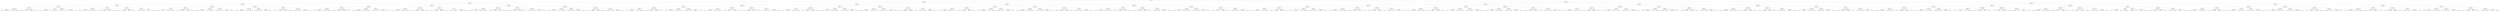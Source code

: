 digraph G{
1618999132 [label="Node{data=[5013, 5013]}"]
1618999132 -> 316884730
316884730 [label="Node{data=[1533, 1533]}"]
316884730 -> 31674944
31674944 [label="Node{data=[1346, 1346]}"]
31674944 -> 1367604257
1367604257 [label="Node{data=[1220, 1220]}"]
1367604257 -> 1322853466
1322853466 [label="Node{data=[1188, 1188]}"]
1322853466 -> 1174765549
1174765549 [label="Node{data=[1114, 1114]}"]
1174765549 -> 1575961663
1575961663 [label="Node{data=[1106, 1106]}"]
1575961663 -> 331602263
331602263 [label="Node{data=[1102, 1102]}"]
331602263 -> 339727489
339727489 [label="Node{data=[1060, 1060]}"]
339727489 -> 2032679932
2032679932 [label="Node{data=[1038, 1038]}"]
339727489 -> 1589728858
1589728858 [label="Node{data=[1068, 1068]}"]
331602263 -> 1405429172
1405429172 [label="Node{data=[1104, 1104]}"]
1405429172 -> 968128657
968128657 [label="Node{data=[1103, 1103]}"]
1405429172 -> 33248128
33248128 [label="Node{data=[1105, 1105]}"]
1575961663 -> 1432139363
1432139363 [label="Node{data=[1110, 1110]}"]
1432139363 -> 793694713
793694713 [label="Node{data=[1108, 1108]}"]
793694713 -> 899957873
899957873 [label="Node{data=[1107, 1107]}"]
793694713 -> 1855485462
1855485462 [label="Node{data=[1109, 1109]}"]
1432139363 -> 1590114824
1590114824 [label="Node{data=[1112, 1112]}"]
1590114824 -> 132118832
132118832 [label="Node{data=[1111, 1111]}"]
1590114824 -> 273658486
273658486 [label="Node{data=[1113, 1113]}"]
1174765549 -> 1036672687
1036672687 [label="Node{data=[1151, 1151]}"]
1036672687 -> 1513759844
1513759844 [label="Node{data=[1118, 1118]}"]
1513759844 -> 584335466
584335466 [label="Node{data=[1116, 1116]}"]
584335466 -> 1332054596
1332054596 [label="Node{data=[1115, 1115]}"]
584335466 -> 548768289
548768289 [label="Node{data=[1117, 1117]}"]
1513759844 -> 724013911
724013911 [label="Node{data=[1120, 1120]}"]
724013911 -> 737165641
737165641 [label="Node{data=[1119, 1119]}"]
724013911 -> 1210370521
1210370521 [label="Node{data=[1142, 1142]}"]
1036672687 -> 1145874046
1145874046 [label="Node{data=[1184, 1184]}"]
1145874046 -> 1399203979
1399203979 [label="Node{data=[1182, 1182]}"]
1399203979 -> 2058736039
2058736039 [label="Node{data=[1173, 1173]}"]
1399203979 -> 347190569
347190569 [label="Node{data=[1183, 1183]}"]
1145874046 -> 896507543
896507543 [label="Node{data=[1186, 1186]}"]
896507543 -> 1462753985
1462753985 [label="Node{data=[1185, 1185]}"]
896507543 -> 63115626
63115626 [label="Node{data=[1187, 1187]}"]
1322853466 -> 440595654
440595654 [label="Node{data=[1204, 1204]}"]
440595654 -> 1393580607
1393580607 [label="Node{data=[1196, 1196]}"]
1393580607 -> 2051046222
2051046222 [label="Node{data=[1192, 1192]}"]
2051046222 -> 1628663085
1628663085 [label="Node{data=[1190, 1190]}"]
1628663085 -> 1819955469
1819955469 [label="Node{data=[1189, 1189]}"]
1628663085 -> 1030373151
1030373151 [label="Node{data=[1191, 1191]}"]
2051046222 -> 1141488119
1141488119 [label="Node{data=[1194, 1194]}"]
1141488119 -> 1040830046
1040830046 [label="Node{data=[1193, 1193]}"]
1141488119 -> 4522667
4522667 [label="Node{data=[1195, 1195]}"]
1393580607 -> 1815824251
1815824251 [label="Node{data=[1200, 1200]}"]
1815824251 -> 1710525706
1710525706 [label="Node{data=[1198, 1198]}"]
1710525706 -> 369083604
369083604 [label="Node{data=[1197, 1197]}"]
1710525706 -> 1023921306
1023921306 [label="Node{data=[1199, 1199]}"]
1815824251 -> 196166878
196166878 [label="Node{data=[1202, 1202]}"]
196166878 -> 1256981631
1256981631 [label="Node{data=[1201, 1201]}"]
196166878 -> 568238226
568238226 [label="Node{data=[1203, 1203]}"]
440595654 -> 574544687
574544687 [label="Node{data=[1212, 1212]}"]
574544687 -> 589884418
589884418 [label="Node{data=[1208, 1208]}"]
589884418 -> 156097508
156097508 [label="Node{data=[1206, 1206]}"]
156097508 -> 1564680303
1564680303 [label="Node{data=[1205, 1205]}"]
156097508 -> 166752075
166752075 [label="Node{data=[1207, 1207]}"]
589884418 -> 1843190411
1843190411 [label="Node{data=[1210, 1210]}"]
1843190411 -> 178896431
178896431 [label="Node{data=[1209, 1209]}"]
1843190411 -> 1320007501
1320007501 [label="Node{data=[1211, 1211]}"]
574544687 -> 1152193508
1152193508 [label="Node{data=[1216, 1216]}"]
1152193508 -> 1328451960
1328451960 [label="Node{data=[1214, 1214]}"]
1328451960 -> 145823348
145823348 [label="Node{data=[1213, 1213]}"]
1328451960 -> 721805296
721805296 [label="Node{data=[1215, 1215]}"]
1152193508 -> 119262023
119262023 [label="Node{data=[1218, 1218]}"]
119262023 -> 1006972813
1006972813 [label="Node{data=[1217, 1217]}"]
119262023 -> 1015520463
1015520463 [label="Node{data=[1219, 1219]}"]
1367604257 -> 972566256
972566256 [label="Node{data=[1252, 1252]}"]
972566256 -> 1625332603
1625332603 [label="Node{data=[1236, 1236]}"]
1625332603 -> 1972152749
1972152749 [label="Node{data=[1228, 1228]}"]
1972152749 -> 1970086455
1970086455 [label="Node{data=[1224, 1224]}"]
1970086455 -> 219815364
219815364 [label="Node{data=[1222, 1222]}"]
219815364 -> 1766155359
1766155359 [label="Node{data=[1221, 1221]}"]
219815364 -> 2039769371
2039769371 [label="Node{data=[1223, 1223]}"]
1970086455 -> 1702133892
1702133892 [label="Node{data=[1226, 1226]}"]
1702133892 -> 945640915
945640915 [label="Node{data=[1225, 1225]}"]
1702133892 -> 2054727963
2054727963 [label="Node{data=[1227, 1227]}"]
1972152749 -> 545180670
545180670 [label="Node{data=[1232, 1232]}"]
545180670 -> 1632571349
1632571349 [label="Node{data=[1230, 1230]}"]
1632571349 -> 862858722
862858722 [label="Node{data=[1229, 1229]}"]
1632571349 -> 216099557
216099557 [label="Node{data=[1231, 1231]}"]
545180670 -> 1519804860
1519804860 [label="Node{data=[1234, 1234]}"]
1519804860 -> 1128197276
1128197276 [label="Node{data=[1233, 1233]}"]
1519804860 -> 25024548
25024548 [label="Node{data=[1235, 1235]}"]
1625332603 -> 105655468
105655468 [label="Node{data=[1244, 1244]}"]
105655468 -> 1874732632
1874732632 [label="Node{data=[1240, 1240]}"]
1874732632 -> 1531997503
1531997503 [label="Node{data=[1238, 1238]}"]
1531997503 -> 872620681
872620681 [label="Node{data=[1237, 1237]}"]
1531997503 -> 1405964777
1405964777 [label="Node{data=[1239, 1239]}"]
1874732632 -> 1298084142
1298084142 [label="Node{data=[1242, 1242]}"]
1298084142 -> 364811311
364811311 [label="Node{data=[1241, 1241]}"]
1298084142 -> 939850619
939850619 [label="Node{data=[1243, 1243]}"]
105655468 -> 25143179
25143179 [label="Node{data=[1248, 1248]}"]
25143179 -> 891105483
891105483 [label="Node{data=[1246, 1246]}"]
891105483 -> 1415828907
1415828907 [label="Node{data=[1245, 1245]}"]
891105483 -> 1268986751
1268986751 [label="Node{data=[1247, 1247]}"]
25143179 -> 924620415
924620415 [label="Node{data=[1250, 1250]}"]
924620415 -> 1809539903
1809539903 [label="Node{data=[1249, 1249]}"]
924620415 -> 568274274
568274274 [label="Node{data=[1251, 1251]}"]
972566256 -> 1932905197
1932905197 [label="Node{data=[1319, 1319]}"]
1932905197 -> 541656474
541656474 [label="Node{data=[1260, 1260]}"]
541656474 -> 272320567
272320567 [label="Node{data=[1256, 1256]}"]
272320567 -> 1222099823
1222099823 [label="Node{data=[1254, 1254]}"]
1222099823 -> 359139898
359139898 [label="Node{data=[1253, 1253]}"]
1222099823 -> 2112202968
2112202968 [label="Node{data=[1255, 1255]}"]
272320567 -> 928329123
928329123 [label="Node{data=[1258, 1258]}"]
928329123 -> 1097813149
1097813149 [label="Node{data=[1257, 1257]}"]
928329123 -> 344172368
344172368 [label="Node{data=[1259, 1259]}"]
541656474 -> 1148223088
1148223088 [label="Node{data=[1264, 1264]}"]
1148223088 -> 1515613032
1515613032 [label="Node{data=[1262, 1262]}"]
1515613032 -> 1634131739
1634131739 [label="Node{data=[1261, 1261]}"]
1515613032 -> 1750490432
1750490432 [label="Node{data=[1263, 1263]}"]
1148223088 -> 798109124
798109124 [label="Node{data=[1266, 1266]}"]
798109124 -> 1190530677
1190530677 [label="Node{data=[1265, 1265]}"]
798109124 -> 297770935
297770935 [label="Node{data=[1278, 1278]}"]
1932905197 -> 1272540317
1272540317 [label="Node{data=[1338, 1338]}"]
1272540317 -> 1973130287
1973130287 [label="Node{data=[1334, 1334]}"]
1973130287 -> 65579343
65579343 [label="Node{data=[1332, 1332]}"]
65579343 -> 1858587810
1858587810 [label="Node{data=[1331, 1331]}"]
65579343 -> 1861941347
1861941347 [label="Node{data=[1333, 1333]}"]
1973130287 -> 1206465407
1206465407 [label="Node{data=[1336, 1336]}"]
1206465407 -> 17651740
17651740 [label="Node{data=[1335, 1335]}"]
1206465407 -> 1375680067
1375680067 [label="Node{data=[1337, 1337]}"]
1272540317 -> 1761605119
1761605119 [label="Node{data=[1342, 1342]}"]
1761605119 -> 1711493460
1711493460 [label="Node{data=[1340, 1340]}"]
1711493460 -> 220538928
220538928 [label="Node{data=[1339, 1339]}"]
1711493460 -> 624974585
624974585 [label="Node{data=[1341, 1341]}"]
1761605119 -> 839324579
839324579 [label="Node{data=[1344, 1344]}"]
839324579 -> 1324514630
1324514630 [label="Node{data=[1343, 1343]}"]
839324579 -> 1781704704
1781704704 [label="Node{data=[1345, 1345]}"]
31674944 -> 1292017709
1292017709 [label="Node{data=[1438, 1438]}"]
1292017709 -> 1192372261
1192372261 [label="Node{data=[1378, 1378]}"]
1192372261 -> 441939404
441939404 [label="Node{data=[1362, 1362]}"]
441939404 -> 1708829742
1708829742 [label="Node{data=[1354, 1354]}"]
1708829742 -> 1023507312
1023507312 [label="Node{data=[1350, 1350]}"]
1023507312 -> 1803825141
1803825141 [label="Node{data=[1348, 1348]}"]
1803825141 -> 1255988828
1255988828 [label="Node{data=[1347, 1347]}"]
1803825141 -> 2052567285
2052567285 [label="Node{data=[1349, 1349]}"]
1023507312 -> 1287364148
1287364148 [label="Node{data=[1352, 1352]}"]
1287364148 -> 109767633
109767633 [label="Node{data=[1351, 1351]}"]
1287364148 -> 705227618
705227618 [label="Node{data=[1353, 1353]}"]
1708829742 -> 1830758094
1830758094 [label="Node{data=[1358, 1358]}"]
1830758094 -> 2110082919
2110082919 [label="Node{data=[1356, 1356]}"]
2110082919 -> 750843757
750843757 [label="Node{data=[1355, 1355]}"]
2110082919 -> 1107184236
1107184236 [label="Node{data=[1357, 1357]}"]
1830758094 -> 1438854603
1438854603 [label="Node{data=[1360, 1360]}"]
1438854603 -> 36372067
36372067 [label="Node{data=[1359, 1359]}"]
1438854603 -> 704252628
704252628 [label="Node{data=[1361, 1361]}"]
441939404 -> 442796205
442796205 [label="Node{data=[1370, 1370]}"]
442796205 -> 1443189599
1443189599 [label="Node{data=[1366, 1366]}"]
1443189599 -> 50951706
50951706 [label="Node{data=[1364, 1364]}"]
50951706 -> 2052878341
2052878341 [label="Node{data=[1363, 1363]}"]
50951706 -> 1145286147
1145286147 [label="Node{data=[1365, 1365]}"]
1443189599 -> 941654655
941654655 [label="Node{data=[1368, 1368]}"]
941654655 -> 1892784839
1892784839 [label="Node{data=[1367, 1367]}"]
941654655 -> 1762922624
1762922624 [label="Node{data=[1369, 1369]}"]
442796205 -> 821991447
821991447 [label="Node{data=[1374, 1374]}"]
821991447 -> 217171725
217171725 [label="Node{data=[1372, 1372]}"]
217171725 -> 1879733238
1879733238 [label="Node{data=[1371, 1371]}"]
217171725 -> 961805671
961805671 [label="Node{data=[1373, 1373]}"]
821991447 -> 2099901562
2099901562 [label="Node{data=[1376, 1376]}"]
2099901562 -> 2145553789
2145553789 [label="Node{data=[1375, 1375]}"]
2099901562 -> 1549059252
1549059252 [label="Node{data=[1377, 1377]}"]
1192372261 -> 2060100252
2060100252 [label="Node{data=[1422, 1422]}"]
2060100252 -> 1223824283
1223824283 [label="Node{data=[1414, 1414]}"]
1223824283 -> 596702877
596702877 [label="Node{data=[1382, 1382]}"]
596702877 -> 1503393599
1503393599 [label="Node{data=[1380, 1380]}"]
1503393599 -> 1995075794
1995075794 [label="Node{data=[1379, 1379]}"]
1503393599 -> 777837407
777837407 [label="Node{data=[1381, 1381]}"]
596702877 -> 173863959
173863959 [label="Node{data=[1384, 1384]}"]
173863959 -> 209242220
209242220 [label="Node{data=[1383, 1383]}"]
173863959 -> 691099089
691099089 [label="Node{data=[1413, 1413]}"]
1223824283 -> 1644160395
1644160395 [label="Node{data=[1418, 1418]}"]
1644160395 -> 208554479
208554479 [label="Node{data=[1416, 1416]}"]
208554479 -> 1176488870
1176488870 [label="Node{data=[1415, 1415]}"]
208554479 -> 1705218409
1705218409 [label="Node{data=[1417, 1417]}"]
1644160395 -> 2070864875
2070864875 [label="Node{data=[1420, 1420]}"]
2070864875 -> 95546456
95546456 [label="Node{data=[1419, 1419]}"]
2070864875 -> 1036735923
1036735923 [label="Node{data=[1421, 1421]}"]
2060100252 -> 1142596538
1142596538 [label="Node{data=[1430, 1430]}"]
1142596538 -> 1223127401
1223127401 [label="Node{data=[1426, 1426]}"]
1223127401 -> 1119782657
1119782657 [label="Node{data=[1424, 1424]}"]
1119782657 -> 633287720
633287720 [label="Node{data=[1423, 1423]}"]
1119782657 -> 883512406
883512406 [label="Node{data=[1425, 1425]}"]
1223127401 -> 1203115923
1203115923 [label="Node{data=[1428, 1428]}"]
1203115923 -> 1896220395
1896220395 [label="Node{data=[1427, 1427]}"]
1203115923 -> 759460503
759460503 [label="Node{data=[1429, 1429]}"]
1142596538 -> 1404143757
1404143757 [label="Node{data=[1434, 1434]}"]
1404143757 -> 617351143
617351143 [label="Node{data=[1432, 1432]}"]
617351143 -> 1698458827
1698458827 [label="Node{data=[1431, 1431]}"]
617351143 -> 1801611825
1801611825 [label="Node{data=[1433, 1433]}"]
1404143757 -> 877163056
877163056 [label="Node{data=[1436, 1436]}"]
877163056 -> 1895802977
1895802977 [label="Node{data=[1435, 1435]}"]
877163056 -> 1990449281
1990449281 [label="Node{data=[1437, 1437]}"]
1292017709 -> 250091398
250091398 [label="Node{data=[1499, 1499]}"]
250091398 -> 2043030937
2043030937 [label="Node{data=[1454, 1454]}"]
2043030937 -> 1953971808
1953971808 [label="Node{data=[1446, 1446]}"]
1953971808 -> 486049727
486049727 [label="Node{data=[1442, 1442]}"]
486049727 -> 1382213505
1382213505 [label="Node{data=[1440, 1440]}"]
1382213505 -> 444637873
444637873 [label="Node{data=[1439, 1439]}"]
1382213505 -> 1472797631
1472797631 [label="Node{data=[1441, 1441]}"]
486049727 -> 257211270
257211270 [label="Node{data=[1444, 1444]}"]
257211270 -> 1246698242
1246698242 [label="Node{data=[1443, 1443]}"]
257211270 -> 1439022544
1439022544 [label="Node{data=[1445, 1445]}"]
1953971808 -> 1246646324
1246646324 [label="Node{data=[1450, 1450]}"]
1246646324 -> 1626102384
1626102384 [label="Node{data=[1448, 1448]}"]
1626102384 -> 1388956260
1388956260 [label="Node{data=[1447, 1447]}"]
1626102384 -> 706397904
706397904 [label="Node{data=[1449, 1449]}"]
1246646324 -> 317586519
317586519 [label="Node{data=[1452, 1452]}"]
317586519 -> 282074016
282074016 [label="Node{data=[1451, 1451]}"]
317586519 -> 215378228
215378228 [label="Node{data=[1453, 1453]}"]
2043030937 -> 1879446072
1879446072 [label="Node{data=[1462, 1462]}"]
1879446072 -> 225728299
225728299 [label="Node{data=[1458, 1458]}"]
225728299 -> 501825598
501825598 [label="Node{data=[1456, 1456]}"]
501825598 -> 575210878
575210878 [label="Node{data=[1455, 1455]}"]
501825598 -> 1654543581
1654543581 [label="Node{data=[1457, 1457]}"]
225728299 -> 1308396202
1308396202 [label="Node{data=[1460, 1460]}"]
1308396202 -> 449043355
449043355 [label="Node{data=[1459, 1459]}"]
1308396202 -> 1883987784
1883987784 [label="Node{data=[1461, 1461]}"]
1879446072 -> 1617155360
1617155360 [label="Node{data=[1495, 1495]}"]
1617155360 -> 1231268444
1231268444 [label="Node{data=[1493, 1493]}"]
1231268444 -> 1308143592
1308143592 [label="Node{data=[1484, 1484]}"]
1231268444 -> 1734543360
1734543360 [label="Node{data=[1494, 1494]}"]
1617155360 -> 433527577
433527577 [label="Node{data=[1497, 1497]}"]
433527577 -> 1295147829
1295147829 [label="Node{data=[1496, 1496]}"]
433527577 -> 1161630356
1161630356 [label="Node{data=[1498, 1498]}"]
250091398 -> 979448123
979448123 [label="Node{data=[1517, 1517]}"]
979448123 -> 466610877
466610877 [label="Node{data=[1507, 1507]}"]
466610877 -> 1169824058
1169824058 [label="Node{data=[1503, 1503]}"]
1169824058 -> 1757289131
1757289131 [label="Node{data=[1501, 1501]}"]
1757289131 -> 1533351534
1533351534 [label="Node{data=[1500, 1500]}"]
1757289131 -> 1058768317
1058768317 [label="Node{data=[1502, 1502]}"]
1169824058 -> 712845485
712845485 [label="Node{data=[1505, 1505]}"]
712845485 -> 848172043
848172043 [label="Node{data=[1504, 1504]}"]
712845485 -> 1093378642
1093378642 [label="Node{data=[1506, 1506]}"]
466610877 -> 578744743
578744743 [label="Node{data=[1511, 1511]}"]
578744743 -> 1627753733
1627753733 [label="Node{data=[1509, 1509]}"]
1627753733 -> 594142050
594142050 [label="Node{data=[1508, 1508]}"]
1627753733 -> 1062005871
1062005871 [label="Node{data=[1510, 1510]}"]
578744743 -> 1785385448
1785385448 [label="Node{data=[1513, 1513]}"]
1785385448 -> 659162117
659162117 [label="Node{data=[1512, 1512]}"]
1785385448 -> 1263833469
1263833469 [label="Node{data=[1516, 1516]}"]
979448123 -> 321074156
321074156 [label="Node{data=[1525, 1525]}"]
321074156 -> 796546545
796546545 [label="Node{data=[1521, 1521]}"]
796546545 -> 1491539511
1491539511 [label="Node{data=[1519, 1519]}"]
1491539511 -> 928492335
928492335 [label="Node{data=[1518, 1518]}"]
1491539511 -> 1029788282
1029788282 [label="Node{data=[1520, 1520]}"]
796546545 -> 1078550010
1078550010 [label="Node{data=[1523, 1523]}"]
1078550010 -> 553631082
553631082 [label="Node{data=[1522, 1522]}"]
1078550010 -> 721118345
721118345 [label="Node{data=[1524, 1524]}"]
321074156 -> 490606894
490606894 [label="Node{data=[1529, 1529]}"]
490606894 -> 387070462
387070462 [label="Node{data=[1527, 1527]}"]
387070462 -> 1255920283
1255920283 [label="Node{data=[1526, 1526]}"]
387070462 -> 1005922405
1005922405 [label="Node{data=[1528, 1528]}"]
490606894 -> 1454369108
1454369108 [label="Node{data=[1531, 1531]}"]
1454369108 -> 1349842870
1349842870 [label="Node{data=[1530, 1530]}"]
1454369108 -> 1152366633
1152366633 [label="Node{data=[1532, 1532]}"]
316884730 -> 1443567321
1443567321 [label="Node{data=[4276, 4276]}"]
1443567321 -> 2143789061
2143789061 [label="Node{data=[1656, 1656]}"]
2143789061 -> 150548748
150548748 [label="Node{data=[1606, 1606]}"]
150548748 -> 825142986
825142986 [label="Node{data=[1576, 1576]}"]
825142986 -> 1058921448
1058921448 [label="Node{data=[1568, 1568]}"]
1058921448 -> 2098762630
2098762630 [label="Node{data=[1547, 1547]}"]
2098762630 -> 1017687160
1017687160 [label="Node{data=[1535, 1535]}"]
1017687160 -> 2016677337
2016677337 [label="Node{data=[1534, 1534]}"]
1017687160 -> 690441132
690441132 [label="Node{data=[1546, 1546]}"]
2098762630 -> 278555053
278555053 [label="Node{data=[1566, 1566]}"]
278555053 -> 1764281514
1764281514 [label="Node{data=[1548, 1548]}"]
278555053 -> 824860307
824860307 [label="Node{data=[1567, 1567]}"]
1058921448 -> 574818609
574818609 [label="Node{data=[1572, 1572]}"]
574818609 -> 1633147861
1633147861 [label="Node{data=[1570, 1570]}"]
1633147861 -> 1312102089
1312102089 [label="Node{data=[1569, 1569]}"]
1633147861 -> 763893594
763893594 [label="Node{data=[1571, 1571]}"]
574818609 -> 397969755
397969755 [label="Node{data=[1574, 1574]}"]
397969755 -> 1215193354
1215193354 [label="Node{data=[1573, 1573]}"]
397969755 -> 780903824
780903824 [label="Node{data=[1575, 1575]}"]
825142986 -> 1129596380
1129596380 [label="Node{data=[1584, 1584]}"]
1129596380 -> 284552892
284552892 [label="Node{data=[1580, 1580]}"]
284552892 -> 724089753
724089753 [label="Node{data=[1578, 1578]}"]
724089753 -> 1484532809
1484532809 [label="Node{data=[1577, 1577]}"]
724089753 -> 971503679
971503679 [label="Node{data=[1579, 1579]}"]
284552892 -> 114844081
114844081 [label="Node{data=[1582, 1582]}"]
114844081 -> 1757603456
1757603456 [label="Node{data=[1581, 1581]}"]
114844081 -> 1365606837
1365606837 [label="Node{data=[1583, 1583]}"]
1129596380 -> 1472572838
1472572838 [label="Node{data=[1588, 1588]}"]
1472572838 -> 315984646
315984646 [label="Node{data=[1586, 1586]}"]
315984646 -> 1843173690
1843173690 [label="Node{data=[1585, 1585]}"]
315984646 -> 281658653
281658653 [label="Node{data=[1587, 1587]}"]
1472572838 -> 1788600895
1788600895 [label="Node{data=[1590, 1590]}"]
1788600895 -> 1420351953
1420351953 [label="Node{data=[1589, 1589]}"]
1788600895 -> 1572118327
1572118327 [label="Node{data=[1605, 1605]}"]
150548748 -> 59459761
59459761 [label="Node{data=[1622, 1622]}"]
59459761 -> 917821669
917821669 [label="Node{data=[1614, 1614]}"]
917821669 -> 608238003
608238003 [label="Node{data=[1610, 1610]}"]
608238003 -> 1567921963
1567921963 [label="Node{data=[1608, 1608]}"]
1567921963 -> 82023156
82023156 [label="Node{data=[1607, 1607]}"]
1567921963 -> 343937405
343937405 [label="Node{data=[1609, 1609]}"]
608238003 -> 925826879
925826879 [label="Node{data=[1612, 1612]}"]
925826879 -> 1310391102
1310391102 [label="Node{data=[1611, 1611]}"]
925826879 -> 1450615867
1450615867 [label="Node{data=[1613, 1613]}"]
917821669 -> 1114197105
1114197105 [label="Node{data=[1618, 1618]}"]
1114197105 -> 50234372
50234372 [label="Node{data=[1616, 1616]}"]
50234372 -> 455367790
455367790 [label="Node{data=[1615, 1615]}"]
50234372 -> 2014340173
2014340173 [label="Node{data=[1617, 1617]}"]
1114197105 -> 1888663034
1888663034 [label="Node{data=[1620, 1620]}"]
1888663034 -> 104513864
104513864 [label="Node{data=[1619, 1619]}"]
1888663034 -> 1061432013
1061432013 [label="Node{data=[1621, 1621]}"]
59459761 -> 1141703524
1141703524 [label="Node{data=[1630, 1630]}"]
1141703524 -> 567624570
567624570 [label="Node{data=[1626, 1626]}"]
567624570 -> 1899361929
1899361929 [label="Node{data=[1624, 1624]}"]
1899361929 -> 1874442272
1874442272 [label="Node{data=[1623, 1623]}"]
1899361929 -> 1124302992
1124302992 [label="Node{data=[1625, 1625]}"]
567624570 -> 1212597529
1212597529 [label="Node{data=[1628, 1628]}"]
1212597529 -> 379188006
379188006 [label="Node{data=[1627, 1627]}"]
1212597529 -> 876818797
876818797 [label="Node{data=[1629, 1629]}"]
1141703524 -> 1805328501
1805328501 [label="Node{data=[1634, 1634]}"]
1805328501 -> 361451026
361451026 [label="Node{data=[1632, 1632]}"]
361451026 -> 1280479046
1280479046 [label="Node{data=[1631, 1631]}"]
361451026 -> 1630996472
1630996472 [label="Node{data=[1633, 1633]}"]
1805328501 -> 1394416419
1394416419 [label="Node{data=[1636, 1636]}"]
1394416419 -> 480846988
480846988 [label="Node{data=[1635, 1635]}"]
1394416419 -> 1155113184
1155113184 [label="Node{data=[1637, 1637]}"]
2143789061 -> 487094084
487094084 [label="Node{data=[4237, 4237]}"]
487094084 -> 653767621
653767621 [label="Node{data=[2363, 2363]}"]
653767621 -> 1940881107
1940881107 [label="Node{data=[1972, 1972]}"]
1940881107 -> 2054692582
2054692582 [label="Node{data=[1775, 1775]}"]
2054692582 -> 613737658
613737658 [label="Node{data=[1731, 1731]}"]
613737658 -> 1063649910
1063649910 [label="Node{data=[1691, 1691]}"]
613737658 -> 934787759
934787759 [label="Node{data=[1762, 1762]}"]
2054692582 -> 218238353
218238353 [label="Node{data=[1801, 1801]}"]
218238353 -> 246454719
246454719 [label="Node{data=[1799, 1799]}"]
218238353 -> 30035885
30035885 [label="Node{data=[1956, 1956]}"]
1940881107 -> 195231737
195231737 [label="Node{data=[2332, 2332]}"]
195231737 -> 374408601
374408601 [label="Node{data=[2026, 2026]}"]
374408601 -> 472259469
472259469 [label="Node{data=[1989, 1989]}"]
374408601 -> 1329760387
1329760387 [label="Node{data=[2037, 2037]}"]
195231737 -> 1401158565
1401158565 [label="Node{data=[2361, 2361]}"]
1401158565 -> 1298153857
1298153857 [label="Node{data=[2360, 2360]}"]
1401158565 -> 1639371219
1639371219 [label="Node{data=[2362, 2362]}"]
653767621 -> 980114422
980114422 [label="Node{data=[2371, 2371]}"]
980114422 -> 1987695053
1987695053 [label="Node{data=[2367, 2367]}"]
1987695053 -> 970652362
970652362 [label="Node{data=[2365, 2365]}"]
970652362 -> 1857395819
1857395819 [label="Node{data=[2364, 2364]}"]
970652362 -> 241295008
241295008 [label="Node{data=[2366, 2366]}"]
1987695053 -> 909017368
909017368 [label="Node{data=[2369, 2369]}"]
909017368 -> 1481384381
1481384381 [label="Node{data=[2368, 2368]}"]
909017368 -> 442021915
442021915 [label="Node{data=[2370, 2370]}"]
980114422 -> 441250094
441250094 [label="Node{data=[4233, 4233]}"]
441250094 -> 1479050558
1479050558 [label="Node{data=[4179, 4179]}"]
1479050558 -> 1632638543
1632638543 [label="Node{data=[4172, 4172]}"]
1479050558 -> 1041756702
1041756702 [label="Node{data=[4206, 4206]}"]
441250094 -> 1127199091
1127199091 [label="Node{data=[4235, 4235]}"]
1127199091 -> 1605557597
1605557597 [label="Node{data=[4234, 4234]}"]
1127199091 -> 1043421834
1043421834 [label="Node{data=[4236, 4236]}"]
487094084 -> 1060624464
1060624464 [label="Node{data=[4253, 4253]}"]
1060624464 -> 19743468
19743468 [label="Node{data=[4245, 4245]}"]
19743468 -> 1220292513
1220292513 [label="Node{data=[4241, 4241]}"]
1220292513 -> 2095962422
2095962422 [label="Node{data=[4239, 4239]}"]
2095962422 -> 2098822051
2098822051 [label="Node{data=[4238, 4238]}"]
2095962422 -> 373845198
373845198 [label="Node{data=[4240, 4240]}"]
1220292513 -> 1067485313
1067485313 [label="Node{data=[4243, 4243]}"]
1067485313 -> 764854826
764854826 [label="Node{data=[4242, 4242]}"]
1067485313 -> 467951704
467951704 [label="Node{data=[4244, 4244]}"]
19743468 -> 1319059958
1319059958 [label="Node{data=[4249, 4249]}"]
1319059958 -> 1967143972
1967143972 [label="Node{data=[4247, 4247]}"]
1967143972 -> 1851537204
1851537204 [label="Node{data=[4246, 4246]}"]
1967143972 -> 1443003399
1443003399 [label="Node{data=[4248, 4248]}"]
1319059958 -> 1655048128
1655048128 [label="Node{data=[4251, 4251]}"]
1655048128 -> 385066668
385066668 [label="Node{data=[4250, 4250]}"]
1655048128 -> 429512401
429512401 [label="Node{data=[4252, 4252]}"]
1060624464 -> 1555981217
1555981217 [label="Node{data=[4261, 4261]}"]
1555981217 -> 250935281
250935281 [label="Node{data=[4257, 4257]}"]
250935281 -> 96069189
96069189 [label="Node{data=[4255, 4255]}"]
96069189 -> 1388418941
1388418941 [label="Node{data=[4254, 4254]}"]
96069189 -> 2110608879
2110608879 [label="Node{data=[4256, 4256]}"]
250935281 -> 1420787416
1420787416 [label="Node{data=[4259, 4259]}"]
1420787416 -> 518922694
518922694 [label="Node{data=[4258, 4258]}"]
1420787416 -> 1086990105
1086990105 [label="Node{data=[4260, 4260]}"]
1555981217 -> 1463771330
1463771330 [label="Node{data=[4265, 4265]}"]
1463771330 -> 2026478915
2026478915 [label="Node{data=[4263, 4263]}"]
2026478915 -> 390488973
390488973 [label="Node{data=[4262, 4262]}"]
2026478915 -> 111508627
111508627 [label="Node{data=[4264, 4264]}"]
1463771330 -> 716191221
716191221 [label="Node{data=[4267, 4267]}"]
716191221 -> 514299493
514299493 [label="Node{data=[4266, 4266]}"]
716191221 -> 987350071
987350071 [label="Node{data=[4268, 4268]}"]
1443567321 -> 397764123
397764123 [label="Node{data=[4484, 4484]}"]
397764123 -> 1006757509
1006757509 [label="Node{data=[4452, 4452]}"]
1006757509 -> 506944478
506944478 [label="Node{data=[4436, 4436]}"]
506944478 -> 1782303827
1782303827 [label="Node{data=[4428, 4428]}"]
1782303827 -> 1443035825
1443035825 [label="Node{data=[4334, 4334]}"]
1443035825 -> 1703156538
1703156538 [label="Node{data=[4332, 4332]}"]
1703156538 -> 1095325183
1095325183 [label="Node{data=[4292, 4292]}"]
1703156538 -> 1973702865
1973702865 [label="Node{data=[4333, 4333]}"]
1443035825 -> 884140966
884140966 [label="Node{data=[4426, 4426]}"]
884140966 -> 1906998209
1906998209 [label="Node{data=[4402, 4402]}"]
884140966 -> 2051489446
2051489446 [label="Node{data=[4427, 4427]}"]
1782303827 -> 766692327
766692327 [label="Node{data=[4432, 4432]}"]
766692327 -> 251587116
251587116 [label="Node{data=[4430, 4430]}"]
251587116 -> 749268033
749268033 [label="Node{data=[4429, 4429]}"]
251587116 -> 1868125564
1868125564 [label="Node{data=[4431, 4431]}"]
766692327 -> 1418675843
1418675843 [label="Node{data=[4434, 4434]}"]
1418675843 -> 769223092
769223092 [label="Node{data=[4433, 4433]}"]
1418675843 -> 1182290602
1182290602 [label="Node{data=[4435, 4435]}"]
506944478 -> 1664028076
1664028076 [label="Node{data=[4444, 4444]}"]
1664028076 -> 1304093716
1304093716 [label="Node{data=[4440, 4440]}"]
1304093716 -> 726184158
726184158 [label="Node{data=[4438, 4438]}"]
726184158 -> 799103519
799103519 [label="Node{data=[4437, 4437]}"]
726184158 -> 888696874
888696874 [label="Node{data=[4439, 4439]}"]
1304093716 -> 788048101
788048101 [label="Node{data=[4442, 4442]}"]
788048101 -> 1079522212
1079522212 [label="Node{data=[4441, 4441]}"]
788048101 -> 1695348754
1695348754 [label="Node{data=[4443, 4443]}"]
1664028076 -> 310558137
310558137 [label="Node{data=[4448, 4448]}"]
310558137 -> 2035712140
2035712140 [label="Node{data=[4446, 4446]}"]
2035712140 -> 2022856977
2022856977 [label="Node{data=[4445, 4445]}"]
2035712140 -> 2061300345
2061300345 [label="Node{data=[4447, 4447]}"]
310558137 -> 2109011950
2109011950 [label="Node{data=[4450, 4450]}"]
2109011950 -> 808147508
808147508 [label="Node{data=[4449, 4449]}"]
2109011950 -> 1520162801
1520162801 [label="Node{data=[4451, 4451]}"]
1006757509 -> 1204402657
1204402657 [label="Node{data=[4468, 4468]}"]
1204402657 -> 496512369
496512369 [label="Node{data=[4460, 4460]}"]
496512369 -> 1997028876
1997028876 [label="Node{data=[4456, 4456]}"]
1997028876 -> 1932024643
1932024643 [label="Node{data=[4454, 4454]}"]
1932024643 -> 2040853110
2040853110 [label="Node{data=[4453, 4453]}"]
1932024643 -> 621521814
621521814 [label="Node{data=[4455, 4455]}"]
1997028876 -> 323291493
323291493 [label="Node{data=[4458, 4458]}"]
323291493 -> 570862093
570862093 [label="Node{data=[4457, 4457]}"]
323291493 -> 2087705465
2087705465 [label="Node{data=[4459, 4459]}"]
496512369 -> 71342201
71342201 [label="Node{data=[4464, 4464]}"]
71342201 -> 1073067957
1073067957 [label="Node{data=[4462, 4462]}"]
1073067957 -> 682898564
682898564 [label="Node{data=[4461, 4461]}"]
1073067957 -> 704808696
704808696 [label="Node{data=[4463, 4463]}"]
71342201 -> 713113745
713113745 [label="Node{data=[4466, 4466]}"]
713113745 -> 953877099
953877099 [label="Node{data=[4465, 4465]}"]
713113745 -> 834802144
834802144 [label="Node{data=[4467, 4467]}"]
1204402657 -> 256472166
256472166 [label="Node{data=[4476, 4476]}"]
256472166 -> 795621590
795621590 [label="Node{data=[4472, 4472]}"]
795621590 -> 1338294026
1338294026 [label="Node{data=[4470, 4470]}"]
1338294026 -> 1848179203
1848179203 [label="Node{data=[4469, 4469]}"]
1338294026 -> 713447908
713447908 [label="Node{data=[4471, 4471]}"]
795621590 -> 1692565226
1692565226 [label="Node{data=[4474, 4474]}"]
1692565226 -> 238334355
238334355 [label="Node{data=[4473, 4473]}"]
1692565226 -> 669362868
669362868 [label="Node{data=[4475, 4475]}"]
256472166 -> 1068801749
1068801749 [label="Node{data=[4480, 4480]}"]
1068801749 -> 1213637351
1213637351 [label="Node{data=[4478, 4478]}"]
1213637351 -> 1665477207
1665477207 [label="Node{data=[4477, 4477]}"]
1213637351 -> 1778359425
1778359425 [label="Node{data=[4479, 4479]}"]
1068801749 -> 1915151709
1915151709 [label="Node{data=[4482, 4482]}"]
1915151709 -> 253370468
253370468 [label="Node{data=[4481, 4481]}"]
1915151709 -> 1162327106
1162327106 [label="Node{data=[4483, 4483]}"]
397764123 -> 1355359231
1355359231 [label="Node{data=[4541, 4541]}"]
1355359231 -> 352331958
352331958 [label="Node{data=[4500, 4500]}"]
352331958 -> 1262953330
1262953330 [label="Node{data=[4492, 4492]}"]
1262953330 -> 861567996
861567996 [label="Node{data=[4488, 4488]}"]
861567996 -> 714436787
714436787 [label="Node{data=[4486, 4486]}"]
714436787 -> 1044687055
1044687055 [label="Node{data=[4485, 4485]}"]
714436787 -> 1290424518
1290424518 [label="Node{data=[4487, 4487]}"]
861567996 -> 747587388
747587388 [label="Node{data=[4490, 4490]}"]
747587388 -> 756984566
756984566 [label="Node{data=[4489, 4489]}"]
747587388 -> 914849098
914849098 [label="Node{data=[4491, 4491]}"]
1262953330 -> 687171388
687171388 [label="Node{data=[4496, 4496]}"]
687171388 -> 2123719609
2123719609 [label="Node{data=[4494, 4494]}"]
2123719609 -> 637812615
637812615 [label="Node{data=[4493, 4493]}"]
2123719609 -> 736389920
736389920 [label="Node{data=[4495, 4495]}"]
687171388 -> 673916391
673916391 [label="Node{data=[4498, 4498]}"]
673916391 -> 2104886256
2104886256 [label="Node{data=[4497, 4497]}"]
673916391 -> 2047468510
2047468510 [label="Node{data=[4499, 4499]}"]
352331958 -> 1924938452
1924938452 [label="Node{data=[4533, 4533]}"]
1924938452 -> 63516025
63516025 [label="Node{data=[4529, 4529]}"]
63516025 -> 1324205939
1324205939 [label="Node{data=[4502, 4502]}"]
1324205939 -> 2077215331
2077215331 [label="Node{data=[4501, 4501]}"]
1324205939 -> 1748383060
1748383060 [label="Node{data=[4528, 4528]}"]
63516025 -> 585002958
585002958 [label="Node{data=[4531, 4531]}"]
585002958 -> 36238009
36238009 [label="Node{data=[4530, 4530]}"]
585002958 -> 129084493
129084493 [label="Node{data=[4532, 4532]}"]
1924938452 -> 1584706938
1584706938 [label="Node{data=[4537, 4537]}"]
1584706938 -> 260378981
260378981 [label="Node{data=[4535, 4535]}"]
260378981 -> 1258129174
1258129174 [label="Node{data=[4534, 4534]}"]
260378981 -> 1076140480
1076140480 [label="Node{data=[4536, 4536]}"]
1584706938 -> 998255579
998255579 [label="Node{data=[4539, 4539]}"]
998255579 -> 472456183
472456183 [label="Node{data=[4538, 4538]}"]
998255579 -> 977992275
977992275 [label="Node{data=[4540, 4540]}"]
1355359231 -> 1589939779
1589939779 [label="Node{data=[4841, 4841]}"]
1589939779 -> 1679861939
1679861939 [label="Node{data=[4833, 4833]}"]
1679861939 -> 805499235
805499235 [label="Node{data=[4582, 4582]}"]
805499235 -> 1576475986
1576475986 [label="Node{data=[4543, 4543]}"]
1576475986 -> 658187833
658187833 [label="Node{data=[4542, 4542]}"]
1576475986 -> 1178560349
1178560349 [label="Node{data=[4544, 4544]}"]
805499235 -> 1628512016
1628512016 [label="Node{data=[4831, 4831]}"]
1628512016 -> 74023917
74023917 [label="Node{data=[4803, 4803]}"]
1628512016 -> 2048747447
2048747447 [label="Node{data=[4832, 4832]}"]
1679861939 -> 1193665062
1193665062 [label="Node{data=[4837, 4837]}"]
1193665062 -> 774216781
774216781 [label="Node{data=[4835, 4835]}"]
774216781 -> 1713050767
1713050767 [label="Node{data=[4834, 4834]}"]
774216781 -> 2007693092
2007693092 [label="Node{data=[4836, 4836]}"]
1193665062 -> 536223525
536223525 [label="Node{data=[4839, 4839]}"]
536223525 -> 498282338
498282338 [label="Node{data=[4838, 4838]}"]
536223525 -> 590540599
590540599 [label="Node{data=[4840, 4840]}"]
1589939779 -> 50413474
50413474 [label="Node{data=[4849, 4849]}"]
50413474 -> 748754896
748754896 [label="Node{data=[4845, 4845]}"]
748754896 -> 678290713
678290713 [label="Node{data=[4843, 4843]}"]
678290713 -> 471006324
471006324 [label="Node{data=[4842, 4842]}"]
678290713 -> 375663739
375663739 [label="Node{data=[4844, 4844]}"]
748754896 -> 845133552
845133552 [label="Node{data=[4847, 4847]}"]
845133552 -> 1969080463
1969080463 [label="Node{data=[4846, 4846]}"]
845133552 -> 2116516620
2116516620 [label="Node{data=[4848, 4848]}"]
50413474 -> 1234667335
1234667335 [label="Node{data=[5005, 5005]}"]
1234667335 -> 103825587
103825587 [label="Node{data=[4900, 4900]}"]
103825587 -> 489879882
489879882 [label="Node{data=[4850, 4850]}"]
103825587 -> 1485311739
1485311739 [label="Node{data=[4969, 4969]}"]
1234667335 -> 760219410
760219410 [label="Node{data=[5007, 5007]}"]
760219410 -> 694288339
694288339 [label="Node{data=[5006, 5006]}"]
760219410 -> 596884252
596884252 [label="Node{data=[5012, 5012]}"]
1618999132 -> 1005880899
1005880899 [label="Node{data=[6633, 6633]}"]
1005880899 -> 380731064
380731064 [label="Node{data=[5453, 5453]}"]
380731064 -> 814253274
814253274 [label="Node{data=[5161, 5161]}"]
814253274 -> 251495052
251495052 [label="Node{data=[5077, 5077]}"]
251495052 -> 296012686
296012686 [label="Node{data=[5061, 5061]}"]
296012686 -> 209531836
209531836 [label="Node{data=[5053, 5053]}"]
209531836 -> 2015877309
2015877309 [label="Node{data=[5049, 5049]}"]
2015877309 -> 447536343
447536343 [label="Node{data=[5015, 5015]}"]
447536343 -> 761502903
761502903 [label="Node{data=[5014, 5014]}"]
447536343 -> 1223076468
1223076468 [label="Node{data=[5048, 5048]}"]
2015877309 -> 239235557
239235557 [label="Node{data=[5051, 5051]}"]
239235557 -> 1920229022
1920229022 [label="Node{data=[5050, 5050]}"]
239235557 -> 1136915011
1136915011 [label="Node{data=[5052, 5052]}"]
209531836 -> 1040926021
1040926021 [label="Node{data=[5057, 5057]}"]
1040926021 -> 601609784
601609784 [label="Node{data=[5055, 5055]}"]
601609784 -> 1938553971
1938553971 [label="Node{data=[5054, 5054]}"]
601609784 -> 797333931
797333931 [label="Node{data=[5056, 5056]}"]
1040926021 -> 1271070835
1271070835 [label="Node{data=[5059, 5059]}"]
1271070835 -> 911500581
911500581 [label="Node{data=[5058, 5058]}"]
1271070835 -> 445673464
445673464 [label="Node{data=[5060, 5060]}"]
296012686 -> 122041856
122041856 [label="Node{data=[5069, 5069]}"]
122041856 -> 1414884867
1414884867 [label="Node{data=[5065, 5065]}"]
1414884867 -> 1102922977
1102922977 [label="Node{data=[5063, 5063]}"]
1102922977 -> 1481313409
1481313409 [label="Node{data=[5062, 5062]}"]
1102922977 -> 1854654398
1854654398 [label="Node{data=[5064, 5064]}"]
1414884867 -> 298948890
298948890 [label="Node{data=[5067, 5067]}"]
298948890 -> 987778445
987778445 [label="Node{data=[5066, 5066]}"]
298948890 -> 986673492
986673492 [label="Node{data=[5068, 5068]}"]
122041856 -> 172615556
172615556 [label="Node{data=[5073, 5073]}"]
172615556 -> 399353502
399353502 [label="Node{data=[5071, 5071]}"]
399353502 -> 804851151
804851151 [label="Node{data=[5070, 5070]}"]
399353502 -> 1853721781
1853721781 [label="Node{data=[5072, 5072]}"]
172615556 -> 734868281
734868281 [label="Node{data=[5075, 5075]}"]
734868281 -> 1364101512
1364101512 [label="Node{data=[5074, 5074]}"]
734868281 -> 918450459
918450459 [label="Node{data=[5076, 5076]}"]
251495052 -> 874797917
874797917 [label="Node{data=[5145, 5145]}"]
874797917 -> 1991438875
1991438875 [label="Node{data=[5085, 5085]}"]
1991438875 -> 1393895308
1393895308 [label="Node{data=[5081, 5081]}"]
1393895308 -> 375829084
375829084 [label="Node{data=[5079, 5079]}"]
375829084 -> 9371006
9371006 [label="Node{data=[5078, 5078]}"]
375829084 -> 1640887646
1640887646 [label="Node{data=[5080, 5080]}"]
1393895308 -> 454989740
454989740 [label="Node{data=[5083, 5083]}"]
454989740 -> 952705729
952705729 [label="Node{data=[5082, 5082]}"]
454989740 -> 1339776427
1339776427 [label="Node{data=[5084, 5084]}"]
1991438875 -> 1102194187
1102194187 [label="Node{data=[5089, 5089]}"]
1102194187 -> 780036710
780036710 [label="Node{data=[5087, 5087]}"]
780036710 -> 1599113794
1599113794 [label="Node{data=[5086, 5086]}"]
780036710 -> 1249096198
1249096198 [label="Node{data=[5088, 5088]}"]
1102194187 -> 446777149
446777149 [label="Node{data=[5143, 5143]}"]
446777149 -> 1204892501
1204892501 [label="Node{data=[5090, 5090]}"]
446777149 -> 470328183
470328183 [label="Node{data=[5144, 5144]}"]
874797917 -> 1262276978
1262276978 [label="Node{data=[5153, 5153]}"]
1262276978 -> 1538584455
1538584455 [label="Node{data=[5149, 5149]}"]
1538584455 -> 355546175
355546175 [label="Node{data=[5147, 5147]}"]
355546175 -> 1291529973
1291529973 [label="Node{data=[5146, 5146]}"]
355546175 -> 1642189145
1642189145 [label="Node{data=[5148, 5148]}"]
1538584455 -> 500552245
500552245 [label="Node{data=[5151, 5151]}"]
500552245 -> 22646140
22646140 [label="Node{data=[5150, 5150]}"]
500552245 -> 339773220
339773220 [label="Node{data=[5152, 5152]}"]
1262276978 -> 2076501996
2076501996 [label="Node{data=[5157, 5157]}"]
2076501996 -> 1211356891
1211356891 [label="Node{data=[5155, 5155]}"]
1211356891 -> 97292492
97292492 [label="Node{data=[5154, 5154]}"]
1211356891 -> 354766582
354766582 [label="Node{data=[5156, 5156]}"]
2076501996 -> 1233264697
1233264697 [label="Node{data=[5159, 5159]}"]
1233264697 -> 525447900
525447900 [label="Node{data=[5158, 5158]}"]
1233264697 -> 2121931530
2121931530 [label="Node{data=[5160, 5160]}"]
814253274 -> 1100458189
1100458189 [label="Node{data=[5357, 5357]}"]
1100458189 -> 432851758
432851758 [label="Node{data=[5250, 5250]}"]
432851758 -> 186207641
186207641 [label="Node{data=[5169, 5169]}"]
186207641 -> 630568379
630568379 [label="Node{data=[5165, 5165]}"]
630568379 -> 1505275908
1505275908 [label="Node{data=[5163, 5163]}"]
1505275908 -> 651335078
651335078 [label="Node{data=[5162, 5162]}"]
1505275908 -> 1743155552
1743155552 [label="Node{data=[5164, 5164]}"]
630568379 -> 1876310090
1876310090 [label="Node{data=[5167, 5167]}"]
1876310090 -> 1936887076
1936887076 [label="Node{data=[5166, 5166]}"]
1876310090 -> 1094670665
1094670665 [label="Node{data=[5168, 5168]}"]
186207641 -> 361123199
361123199 [label="Node{data=[5173, 5173]}"]
361123199 -> 1271669741
1271669741 [label="Node{data=[5171, 5171]}"]
1271669741 -> 741379101
741379101 [label="Node{data=[5170, 5170]}"]
1271669741 -> 394161603
394161603 [label="Node{data=[5172, 5172]}"]
361123199 -> 808724454
808724454 [label="Node{data=[5248, 5248]}"]
808724454 -> 441301318
441301318 [label="Node{data=[5197, 5197]}"]
808724454 -> 850763382
850763382 [label="Node{data=[5249, 5249]}"]
432851758 -> 1455553942
1455553942 [label="Node{data=[5349, 5349]}"]
1455553942 -> 1197206463
1197206463 [label="Node{data=[5254, 5254]}"]
1197206463 -> 808189339
808189339 [label="Node{data=[5252, 5252]}"]
808189339 -> 787715014
787715014 [label="Node{data=[5251, 5251]}"]
808189339 -> 2005395139
2005395139 [label="Node{data=[5253, 5253]}"]
1197206463 -> 1872358815
1872358815 [label="Node{data=[5256, 5256]}"]
1872358815 -> 3216082
3216082 [label="Node{data=[5255, 5255]}"]
1872358815 -> 846122161
846122161 [label="Node{data=[5346, 5346]}"]
1455553942 -> 2048366017
2048366017 [label="Node{data=[5353, 5353]}"]
2048366017 -> 1522694665
1522694665 [label="Node{data=[5351, 5351]}"]
1522694665 -> 1382896641
1382896641 [label="Node{data=[5350, 5350]}"]
1522694665 -> 379720121
379720121 [label="Node{data=[5352, 5352]}"]
2048366017 -> 1356670769
1356670769 [label="Node{data=[5355, 5355]}"]
1356670769 -> 428215569
428215569 [label="Node{data=[5354, 5354]}"]
1356670769 -> 561225596
561225596 [label="Node{data=[5356, 5356]}"]
1100458189 -> 668626226
668626226 [label="Node{data=[5405, 5405]}"]
668626226 -> 512176727
512176727 [label="Node{data=[5397, 5397]}"]
512176727 -> 926964243
926964243 [label="Node{data=[5361, 5361]}"]
926964243 -> 175483896
175483896 [label="Node{data=[5359, 5359]}"]
175483896 -> 2125657209
2125657209 [label="Node{data=[5358, 5358]}"]
175483896 -> 1501590642
1501590642 [label="Node{data=[5360, 5360]}"]
926964243 -> 1814379923
1814379923 [label="Node{data=[5395, 5395]}"]
1814379923 -> 1260937604
1260937604 [label="Node{data=[5362, 5362]}"]
1814379923 -> 575690148
575690148 [label="Node{data=[5396, 5396]}"]
512176727 -> 2024375928
2024375928 [label="Node{data=[5401, 5401]}"]
2024375928 -> 1034282331
1034282331 [label="Node{data=[5399, 5399]}"]
1034282331 -> 889820970
889820970 [label="Node{data=[5398, 5398]}"]
1034282331 -> 366221658
366221658 [label="Node{data=[5400, 5400]}"]
2024375928 -> 561694686
561694686 [label="Node{data=[5403, 5403]}"]
561694686 -> 862417303
862417303 [label="Node{data=[5402, 5402]}"]
561694686 -> 1252921366
1252921366 [label="Node{data=[5404, 5404]}"]
668626226 -> 2131091152
2131091152 [label="Node{data=[5413, 5413]}"]
2131091152 -> 146186969
146186969 [label="Node{data=[5409, 5409]}"]
146186969 -> 13996433
13996433 [label="Node{data=[5407, 5407]}"]
13996433 -> 977346365
977346365 [label="Node{data=[5406, 5406]}"]
13996433 -> 1810081275
1810081275 [label="Node{data=[5408, 5408]}"]
146186969 -> 1451127348
1451127348 [label="Node{data=[5411, 5411]}"]
1451127348 -> 2055940211
2055940211 [label="Node{data=[5410, 5410]}"]
1451127348 -> 1216440552
1216440552 [label="Node{data=[5412, 5412]}"]
2131091152 -> 1052491902
1052491902 [label="Node{data=[5417, 5417]}"]
1052491902 -> 460454479
460454479 [label="Node{data=[5415, 5415]}"]
460454479 -> 949649890
949649890 [label="Node{data=[5414, 5414]}"]
460454479 -> 2074044465
2074044465 [label="Node{data=[5416, 5416]}"]
1052491902 -> 466091788
466091788 [label="Node{data=[5451, 5451]}"]
466091788 -> 267443641
267443641 [label="Node{data=[5450, 5450]}"]
466091788 -> 1669974068
1669974068 [label="Node{data=[5452, 5452]}"]
380731064 -> 1666710164
1666710164 [label="Node{data=[5687, 5687]}"]
1666710164 -> 1196185197
1196185197 [label="Node{data=[5485, 5485]}"]
1196185197 -> 1314412072
1314412072 [label="Node{data=[5469, 5469]}"]
1314412072 -> 1673396159
1673396159 [label="Node{data=[5461, 5461]}"]
1673396159 -> 1071786502
1071786502 [label="Node{data=[5457, 5457]}"]
1071786502 -> 439942313
439942313 [label="Node{data=[5455, 5455]}"]
439942313 -> 375197904
375197904 [label="Node{data=[5454, 5454]}"]
439942313 -> 445732259
445732259 [label="Node{data=[5456, 5456]}"]
1071786502 -> 881716973
881716973 [label="Node{data=[5459, 5459]}"]
881716973 -> 1762492769
1762492769 [label="Node{data=[5458, 5458]}"]
881716973 -> 388548352
388548352 [label="Node{data=[5460, 5460]}"]
1673396159 -> 117744651
117744651 [label="Node{data=[5465, 5465]}"]
117744651 -> 1554368640
1554368640 [label="Node{data=[5463, 5463]}"]
1554368640 -> 1504075004
1504075004 [label="Node{data=[5462, 5462]}"]
1554368640 -> 141004815
141004815 [label="Node{data=[5464, 5464]}"]
117744651 -> 719407604
719407604 [label="Node{data=[5467, 5467]}"]
719407604 -> 1492284896
1492284896 [label="Node{data=[5466, 5466]}"]
719407604 -> 861438910
861438910 [label="Node{data=[5468, 5468]}"]
1314412072 -> 126589490
126589490 [label="Node{data=[5477, 5477]}"]
126589490 -> 663080414
663080414 [label="Node{data=[5473, 5473]}"]
663080414 -> 1813242299
1813242299 [label="Node{data=[5471, 5471]}"]
1813242299 -> 455199476
455199476 [label="Node{data=[5470, 5470]}"]
1813242299 -> 1084262824
1084262824 [label="Node{data=[5472, 5472]}"]
663080414 -> 1229084511
1229084511 [label="Node{data=[5475, 5475]}"]
1229084511 -> 976189941
976189941 [label="Node{data=[5474, 5474]}"]
1229084511 -> 801923630
801923630 [label="Node{data=[5476, 5476]}"]
126589490 -> 1801802678
1801802678 [label="Node{data=[5481, 5481]}"]
1801802678 -> 818288938
818288938 [label="Node{data=[5479, 5479]}"]
818288938 -> 1902591510
1902591510 [label="Node{data=[5478, 5478]}"]
818288938 -> 1031204614
1031204614 [label="Node{data=[5480, 5480]}"]
1801802678 -> 2085614589
2085614589 [label="Node{data=[5483, 5483]}"]
2085614589 -> 2093001239
2093001239 [label="Node{data=[5482, 5482]}"]
2085614589 -> 882883607
882883607 [label="Node{data=[5484, 5484]}"]
1196185197 -> 1041988445
1041988445 [label="Node{data=[5548, 5548]}"]
1041988445 -> 1028175736
1028175736 [label="Node{data=[5540, 5540]}"]
1028175736 -> 1151410900
1151410900 [label="Node{data=[5489, 5489]}"]
1151410900 -> 228016467
228016467 [label="Node{data=[5487, 5487]}"]
228016467 -> 1756561967
1756561967 [label="Node{data=[5486, 5486]}"]
228016467 -> 280529718
280529718 [label="Node{data=[5488, 5488]}"]
1151410900 -> 1573039223
1573039223 [label="Node{data=[5518, 5518]}"]
1573039223 -> 1785258821
1785258821 [label="Node{data=[5490, 5490]}"]
1573039223 -> 440022621
440022621 [label="Node{data=[5539, 5539]}"]
1028175736 -> 1318059799
1318059799 [label="Node{data=[5544, 5544]}"]
1318059799 -> 107369381
107369381 [label="Node{data=[5542, 5542]}"]
107369381 -> 725220071
725220071 [label="Node{data=[5541, 5541]}"]
107369381 -> 1627044099
1627044099 [label="Node{data=[5543, 5543]}"]
1318059799 -> 1362924876
1362924876 [label="Node{data=[5546, 5546]}"]
1362924876 -> 1702043573
1702043573 [label="Node{data=[5545, 5545]}"]
1362924876 -> 33107774
33107774 [label="Node{data=[5547, 5547]}"]
1041988445 -> 889105571
889105571 [label="Node{data=[5679, 5679]}"]
889105571 -> 31316357
31316357 [label="Node{data=[5552, 5552]}"]
31316357 -> 2083446972
2083446972 [label="Node{data=[5550, 5550]}"]
2083446972 -> 887533784
887533784 [label="Node{data=[5549, 5549]}"]
2083446972 -> 1966905683
1966905683 [label="Node{data=[5551, 5551]}"]
31316357 -> 448952192
448952192 [label="Node{data=[5584, 5584]}"]
448952192 -> 300044132
300044132 [label="Node{data=[5574, 5574]}"]
448952192 -> 277040624
277040624 [label="Node{data=[5678, 5678]}"]
889105571 -> 31762610
31762610 [label="Node{data=[5683, 5683]}"]
31762610 -> 135504249
135504249 [label="Node{data=[5681, 5681]}"]
135504249 -> 185157232
185157232 [label="Node{data=[5680, 5680]}"]
135504249 -> 24077868
24077868 [label="Node{data=[5682, 5682]}"]
31762610 -> 636153739
636153739 [label="Node{data=[5685, 5685]}"]
636153739 -> 820480550
820480550 [label="Node{data=[5684, 5684]}"]
636153739 -> 1906073740
1906073740 [label="Node{data=[5686, 5686]}"]
1666710164 -> 188229269
188229269 [label="Node{data=[6356, 6356]}"]
188229269 -> 2036074190
2036074190 [label="Node{data=[5703, 5703]}"]
2036074190 -> 1969624441
1969624441 [label="Node{data=[5695, 5695]}"]
1969624441 -> 1743553369
1743553369 [label="Node{data=[5691, 5691]}"]
1743553369 -> 757730751
757730751 [label="Node{data=[5689, 5689]}"]
757730751 -> 878249122
878249122 [label="Node{data=[5688, 5688]}"]
757730751 -> 1909523085
1909523085 [label="Node{data=[5690, 5690]}"]
1743553369 -> 1915003301
1915003301 [label="Node{data=[5693, 5693]}"]
1915003301 -> 262016427
262016427 [label="Node{data=[5692, 5692]}"]
1915003301 -> 1939760366
1939760366 [label="Node{data=[5694, 5694]}"]
1969624441 -> 170050938
170050938 [label="Node{data=[5699, 5699]}"]
170050938 -> 1574724626
1574724626 [label="Node{data=[5697, 5697]}"]
1574724626 -> 584112471
584112471 [label="Node{data=[5696, 5696]}"]
1574724626 -> 585724151
585724151 [label="Node{data=[5698, 5698]}"]
170050938 -> 1056733381
1056733381 [label="Node{data=[5701, 5701]}"]
1056733381 -> 4089852
4089852 [label="Node{data=[5700, 5700]}"]
1056733381 -> 612371661
612371661 [label="Node{data=[5702, 5702]}"]
2036074190 -> 1292349026
1292349026 [label="Node{data=[6348, 6348]}"]
1292349026 -> 274783575
274783575 [label="Node{data=[6344, 6344]}"]
274783575 -> 1662142752
1662142752 [label="Node{data=[5705, 5705]}"]
1662142752 -> 1204869099
1204869099 [label="Node{data=[5704, 5704]}"]
1662142752 -> 928253389
928253389 [label="Node{data=[6314, 6314]}"]
274783575 -> 558427157
558427157 [label="Node{data=[6346, 6346]}"]
558427157 -> 1348659797
1348659797 [label="Node{data=[6345, 6345]}"]
558427157 -> 290197565
290197565 [label="Node{data=[6347, 6347]}"]
1292349026 -> 111220148
111220148 [label="Node{data=[6352, 6352]}"]
111220148 -> 1617918257
1617918257 [label="Node{data=[6350, 6350]}"]
1617918257 -> 664278827
664278827 [label="Node{data=[6349, 6349]}"]
1617918257 -> 1453598237
1453598237 [label="Node{data=[6351, 6351]}"]
111220148 -> 1487308232
1487308232 [label="Node{data=[6354, 6354]}"]
1487308232 -> 1134283036
1134283036 [label="Node{data=[6353, 6353]}"]
1487308232 -> 610119435
610119435 [label="Node{data=[6355, 6355]}"]
188229269 -> 1396629843
1396629843 [label="Node{data=[6617, 6617]}"]
1396629843 -> 1062905401
1062905401 [label="Node{data=[6367, 6367]}"]
1062905401 -> 571755495
571755495 [label="Node{data=[6363, 6363]}"]
571755495 -> 1803066713
1803066713 [label="Node{data=[6361, 6361]}"]
1803066713 -> 1340661020
1340661020 [label="Node{data=[6360, 6360]}"]
1803066713 -> 636076470
636076470 [label="Node{data=[6362, 6362]}"]
571755495 -> 623046047
623046047 [label="Node{data=[6365, 6365]}"]
623046047 -> 169815607
169815607 [label="Node{data=[6364, 6364]}"]
623046047 -> 60162645
60162645 [label="Node{data=[6366, 6366]}"]
1062905401 -> 1754896352
1754896352 [label="Node{data=[6371, 6371]}"]
1754896352 -> 1525010809
1525010809 [label="Node{data=[6369, 6369]}"]
1525010809 -> 704131716
704131716 [label="Node{data=[6368, 6368]}"]
1525010809 -> 449775940
449775940 [label="Node{data=[6370, 6370]}"]
1754896352 -> 1053670250
1053670250 [label="Node{data=[6373, 6373]}"]
1053670250 -> 1247267795
1247267795 [label="Node{data=[6372, 6372]}"]
1053670250 -> 575908879
575908879 [label="Node{data=[6384, 6384]}"]
1396629843 -> 1085543464
1085543464 [label="Node{data=[6625, 6625]}"]
1085543464 -> 334623167
334623167 [label="Node{data=[6621, 6621]}"]
334623167 -> 1737275713
1737275713 [label="Node{data=[6619, 6619]}"]
1737275713 -> 1484800619
1484800619 [label="Node{data=[6618, 6618]}"]
1737275713 -> 955586567
955586567 [label="Node{data=[6620, 6620]}"]
334623167 -> 613776047
613776047 [label="Node{data=[6623, 6623]}"]
613776047 -> 642881997
642881997 [label="Node{data=[6622, 6622]}"]
613776047 -> 2081952886
2081952886 [label="Node{data=[6624, 6624]}"]
1085543464 -> 1815944914
1815944914 [label="Node{data=[6629, 6629]}"]
1815944914 -> 1668432376
1668432376 [label="Node{data=[6627, 6627]}"]
1668432376 -> 1229403050
1229403050 [label="Node{data=[6626, 6626]}"]
1668432376 -> 1975526736
1975526736 [label="Node{data=[6628, 6628]}"]
1815944914 -> 1896836788
1896836788 [label="Node{data=[6631, 6631]}"]
1896836788 -> 236780
236780 [label="Node{data=[6630, 6630]}"]
1896836788 -> 1890133285
1890133285 [label="Node{data=[6632, 6632]}"]
1005880899 -> 70739141
70739141 [label="Node{data=[7080, 7080]}"]
70739141 -> 239587385
239587385 [label="Node{data=[6793, 6793]}"]
239587385 -> 314558945
314558945 [label="Node{data=[6761, 6761]}"]
314558945 -> 721831582
721831582 [label="Node{data=[6673, 6673]}"]
721831582 -> 346562167
346562167 [label="Node{data=[6641, 6641]}"]
346562167 -> 610194115
610194115 [label="Node{data=[6637, 6637]}"]
610194115 -> 1212348264
1212348264 [label="Node{data=[6635, 6635]}"]
1212348264 -> 1365867080
1365867080 [label="Node{data=[6634, 6634]}"]
1212348264 -> 98995636
98995636 [label="Node{data=[6636, 6636]}"]
610194115 -> 1467784961
1467784961 [label="Node{data=[6639, 6639]}"]
1467784961 -> 148556593
148556593 [label="Node{data=[6638, 6638]}"]
1467784961 -> 310074200
310074200 [label="Node{data=[6640, 6640]}"]
346562167 -> 591523726
591523726 [label="Node{data=[6645, 6645]}"]
591523726 -> 284620912
284620912 [label="Node{data=[6643, 6643]}"]
284620912 -> 1311455772
1311455772 [label="Node{data=[6642, 6642]}"]
284620912 -> 113379610
113379610 [label="Node{data=[6644, 6644]}"]
591523726 -> 718515155
718515155 [label="Node{data=[6671, 6671]}"]
718515155 -> 222421889
222421889 [label="Node{data=[6646, 6646]}"]
718515155 -> 447599599
447599599 [label="Node{data=[6672, 6672]}"]
721831582 -> 204575609
204575609 [label="Node{data=[6738, 6738]}"]
204575609 -> 990592031
990592031 [label="Node{data=[6677, 6677]}"]
990592031 -> 970231060
970231060 [label="Node{data=[6675, 6675]}"]
970231060 -> 1293026154
1293026154 [label="Node{data=[6674, 6674]}"]
970231060 -> 1303968746
1303968746 [label="Node{data=[6676, 6676]}"]
990592031 -> 791797126
791797126 [label="Node{data=[6679, 6679]}"]
791797126 -> 848316761
848316761 [label="Node{data=[6678, 6678]}"]
791797126 -> 1866732850
1866732850 [label="Node{data=[6680, 6680]}"]
204575609 -> 1705624731
1705624731 [label="Node{data=[6757, 6757]}"]
1705624731 -> 1154873413
1154873413 [label="Node{data=[6755, 6755]}"]
1154873413 -> 1958722311
1958722311 [label="Node{data=[6754, 6754]}"]
1154873413 -> 1000201511
1000201511 [label="Node{data=[6756, 6756]}"]
1705624731 -> 272325587
272325587 [label="Node{data=[6759, 6759]}"]
272325587 -> 2068287041
2068287041 [label="Node{data=[6758, 6758]}"]
272325587 -> 1923708333
1923708333 [label="Node{data=[6760, 6760]}"]
314558945 -> 663284282
663284282 [label="Node{data=[6777, 6777]}"]
663284282 -> 1831323867
1831323867 [label="Node{data=[6769, 6769]}"]
1831323867 -> 718632632
718632632 [label="Node{data=[6765, 6765]}"]
718632632 -> 334002770
334002770 [label="Node{data=[6763, 6763]}"]
334002770 -> 1934723887
1934723887 [label="Node{data=[6762, 6762]}"]
334002770 -> 543417486
543417486 [label="Node{data=[6764, 6764]}"]
718632632 -> 553789068
553789068 [label="Node{data=[6767, 6767]}"]
553789068 -> 1911087636
1911087636 [label="Node{data=[6766, 6766]}"]
553789068 -> 245307381
245307381 [label="Node{data=[6768, 6768]}"]
1831323867 -> 828884284
828884284 [label="Node{data=[6773, 6773]}"]
828884284 -> 31564762
31564762 [label="Node{data=[6771, 6771]}"]
31564762 -> 925833648
925833648 [label="Node{data=[6770, 6770]}"]
31564762 -> 1106870303
1106870303 [label="Node{data=[6772, 6772]}"]
828884284 -> 1312355129
1312355129 [label="Node{data=[6775, 6775]}"]
1312355129 -> 1120630359
1120630359 [label="Node{data=[6774, 6774]}"]
1312355129 -> 224789799
224789799 [label="Node{data=[6776, 6776]}"]
663284282 -> 9602540
9602540 [label="Node{data=[6785, 6785]}"]
9602540 -> 163192828
163192828 [label="Node{data=[6781, 6781]}"]
163192828 -> 282769746
282769746 [label="Node{data=[6779, 6779]}"]
282769746 -> 766040403
766040403 [label="Node{data=[6778, 6778]}"]
282769746 -> 964793583
964793583 [label="Node{data=[6780, 6780]}"]
163192828 -> 1620912604
1620912604 [label="Node{data=[6783, 6783]}"]
1620912604 -> 633871540
633871540 [label="Node{data=[6782, 6782]}"]
1620912604 -> 1312897823
1312897823 [label="Node{data=[6784, 6784]}"]
9602540 -> 2069031124
2069031124 [label="Node{data=[6789, 6789]}"]
2069031124 -> 1913187755
1913187755 [label="Node{data=[6787, 6787]}"]
1913187755 -> 390099682
390099682 [label="Node{data=[6786, 6786]}"]
1913187755 -> 1344154326
1344154326 [label="Node{data=[6788, 6788]}"]
2069031124 -> 1013345353
1013345353 [label="Node{data=[6791, 6791]}"]
1013345353 -> 154577883
154577883 [label="Node{data=[6790, 6790]}"]
1013345353 -> 502599549
502599549 [label="Node{data=[6792, 6792]}"]
239587385 -> 1016909455
1016909455 [label="Node{data=[6825, 6825]}"]
1016909455 -> 857209201
857209201 [label="Node{data=[6809, 6809]}"]
857209201 -> 256107707
256107707 [label="Node{data=[6801, 6801]}"]
256107707 -> 989367497
989367497 [label="Node{data=[6797, 6797]}"]
989367497 -> 1615517103
1615517103 [label="Node{data=[6795, 6795]}"]
1615517103 -> 1813673126
1813673126 [label="Node{data=[6794, 6794]}"]
1615517103 -> 2087465890
2087465890 [label="Node{data=[6796, 6796]}"]
989367497 -> 34371106
34371106 [label="Node{data=[6799, 6799]}"]
34371106 -> 886914145
886914145 [label="Node{data=[6798, 6798]}"]
34371106 -> 190693656
190693656 [label="Node{data=[6800, 6800]}"]
256107707 -> 372314866
372314866 [label="Node{data=[6805, 6805]}"]
372314866 -> 2012076912
2012076912 [label="Node{data=[6803, 6803]}"]
2012076912 -> 705613784
705613784 [label="Node{data=[6802, 6802]}"]
2012076912 -> 1337892480
1337892480 [label="Node{data=[6804, 6804]}"]
372314866 -> 1359389447
1359389447 [label="Node{data=[6807, 6807]}"]
1359389447 -> 1219089420
1219089420 [label="Node{data=[6806, 6806]}"]
1359389447 -> 344302286
344302286 [label="Node{data=[6808, 6808]}"]
857209201 -> 804549696
804549696 [label="Node{data=[6817, 6817]}"]
804549696 -> 1259271202
1259271202 [label="Node{data=[6813, 6813]}"]
1259271202 -> 1291931899
1291931899 [label="Node{data=[6811, 6811]}"]
1291931899 -> 1957365831
1957365831 [label="Node{data=[6810, 6810]}"]
1291931899 -> 2020685030
2020685030 [label="Node{data=[6812, 6812]}"]
1259271202 -> 1147301934
1147301934 [label="Node{data=[6815, 6815]}"]
1147301934 -> 52651729
52651729 [label="Node{data=[6814, 6814]}"]
1147301934 -> 795262914
795262914 [label="Node{data=[6816, 6816]}"]
804549696 -> 1581349068
1581349068 [label="Node{data=[6821, 6821]}"]
1581349068 -> 158699562
158699562 [label="Node{data=[6819, 6819]}"]
158699562 -> 293108283
293108283 [label="Node{data=[6818, 6818]}"]
158699562 -> 192569209
192569209 [label="Node{data=[6820, 6820]}"]
1581349068 -> 1588117954
1588117954 [label="Node{data=[6823, 6823]}"]
1588117954 -> 2071592701
2071592701 [label="Node{data=[6822, 6822]}"]
1588117954 -> 696449547
696449547 [label="Node{data=[6824, 6824]}"]
1016909455 -> 1893394901
1893394901 [label="Node{data=[6870, 6870]}"]
1893394901 -> 1751417053
1751417053 [label="Node{data=[6862, 6862]}"]
1751417053 -> 1549665594
1549665594 [label="Node{data=[6829, 6829]}"]
1549665594 -> 1647509016
1647509016 [label="Node{data=[6827, 6827]}"]
1647509016 -> 1166092234
1166092234 [label="Node{data=[6826, 6826]}"]
1647509016 -> 154084815
154084815 [label="Node{data=[6828, 6828]}"]
1549665594 -> 636786181
636786181 [label="Node{data=[6831, 6831]}"]
636786181 -> 1354985117
1354985117 [label="Node{data=[6830, 6830]}"]
636786181 -> 472955960
472955960 [label="Node{data=[6861, 6861]}"]
1751417053 -> 1824650028
1824650028 [label="Node{data=[6866, 6866]}"]
1824650028 -> 1828979727
1828979727 [label="Node{data=[6864, 6864]}"]
1828979727 -> 645408948
645408948 [label="Node{data=[6863, 6863]}"]
1828979727 -> 1068532031
1068532031 [label="Node{data=[6865, 6865]}"]
1824650028 -> 1552633206
1552633206 [label="Node{data=[6868, 6868]}"]
1552633206 -> 291643028
291643028 [label="Node{data=[6867, 6867]}"]
1552633206 -> 1991817604
1991817604 [label="Node{data=[6869, 6869]}"]
1893394901 -> 1304065813
1304065813 [label="Node{data=[6878, 6878]}"]
1304065813 -> 1264349993
1264349993 [label="Node{data=[6874, 6874]}"]
1264349993 -> 1246446184
1246446184 [label="Node{data=[6872, 6872]}"]
1246446184 -> 2039260732
2039260732 [label="Node{data=[6871, 6871]}"]
1246446184 -> 1737516231
1737516231 [label="Node{data=[6873, 6873]}"]
1264349993 -> 1333626407
1333626407 [label="Node{data=[6876, 6876]}"]
1333626407 -> 1597359522
1597359522 [label="Node{data=[6875, 6875]}"]
1333626407 -> 1125393726
1125393726 [label="Node{data=[6877, 6877]}"]
1304065813 -> 667338695
667338695 [label="Node{data=[6976, 6976]}"]
667338695 -> 78197158
78197158 [label="Node{data=[6880, 6880]}"]
78197158 -> 1975581764
1975581764 [label="Node{data=[6879, 6879]}"]
78197158 -> 387914263
387914263 [label="Node{data=[6961, 6961]}"]
667338695 -> 116789196
116789196 [label="Node{data=[7078, 7078]}"]
116789196 -> 1268726453
1268726453 [label="Node{data=[7035, 7035]}"]
116789196 -> 969923934
969923934 [label="Node{data=[7079, 7079]}"]
70739141 -> 1450158034
1450158034 [label="Node{data=[7241, 7241]}"]
1450158034 -> 1624332988
1624332988 [label="Node{data=[7170, 7170]}"]
1624332988 -> 1386847873
1386847873 [label="Node{data=[7154, 7154]}"]
1386847873 -> 357272743
357272743 [label="Node{data=[7088, 7088]}"]
357272743 -> 1051846891
1051846891 [label="Node{data=[7084, 7084]}"]
1051846891 -> 1423917371
1423917371 [label="Node{data=[7082, 7082]}"]
1423917371 -> 1243386039
1243386039 [label="Node{data=[7081, 7081]}"]
1423917371 -> 58393575
58393575 [label="Node{data=[7083, 7083]}"]
1051846891 -> 851199443
851199443 [label="Node{data=[7086, 7086]}"]
851199443 -> 474221606
474221606 [label="Node{data=[7085, 7085]}"]
851199443 -> 846446129
846446129 [label="Node{data=[7087, 7087]}"]
357272743 -> 1775040419
1775040419 [label="Node{data=[7092, 7092]}"]
1775040419 -> 965653908
965653908 [label="Node{data=[7090, 7090]}"]
965653908 -> 93830079
93830079 [label="Node{data=[7089, 7089]}"]
965653908 -> 708452106
708452106 [label="Node{data=[7091, 7091]}"]
1775040419 -> 608539649
608539649 [label="Node{data=[7094, 7094]}"]
608539649 -> 1756083976
1756083976 [label="Node{data=[7093, 7093]}"]
608539649 -> 1356444641
1356444641 [label="Node{data=[7142, 7142]}"]
1386847873 -> 711013567
711013567 [label="Node{data=[7162, 7162]}"]
711013567 -> 571230318
571230318 [label="Node{data=[7158, 7158]}"]
571230318 -> 388675792
388675792 [label="Node{data=[7156, 7156]}"]
388675792 -> 183588719
183588719 [label="Node{data=[7155, 7155]}"]
388675792 -> 689331778
689331778 [label="Node{data=[7157, 7157]}"]
571230318 -> 1771646006
1771646006 [label="Node{data=[7160, 7160]}"]
1771646006 -> 733472237
733472237 [label="Node{data=[7159, 7159]}"]
1771646006 -> 729646555
729646555 [label="Node{data=[7161, 7161]}"]
711013567 -> 805452472
805452472 [label="Node{data=[7166, 7166]}"]
805452472 -> 282744850
282744850 [label="Node{data=[7164, 7164]}"]
282744850 -> 81153897
81153897 [label="Node{data=[7163, 7163]}"]
282744850 -> 1136808309
1136808309 [label="Node{data=[7165, 7165]}"]
805452472 -> 1647600719
1647600719 [label="Node{data=[7168, 7168]}"]
1647600719 -> 552381139
552381139 [label="Node{data=[7167, 7167]}"]
1647600719 -> 376898720
376898720 [label="Node{data=[7169, 7169]}"]
1624332988 -> 1206892258
1206892258 [label="Node{data=[7196, 7196]}"]
1206892258 -> 112763980
112763980 [label="Node{data=[7188, 7188]}"]
112763980 -> 1128742010
1128742010 [label="Node{data=[7184, 7184]}"]
1128742010 -> 1841001142
1841001142 [label="Node{data=[7182, 7182]}"]
1841001142 -> 1465483589
1465483589 [label="Node{data=[7171, 7171]}"]
1841001142 -> 343983398
343983398 [label="Node{data=[7183, 7183]}"]
1128742010 -> 1860083488
1860083488 [label="Node{data=[7186, 7186]}"]
1860083488 -> 1481014927
1481014927 [label="Node{data=[7185, 7185]}"]
1860083488 -> 1125031787
1125031787 [label="Node{data=[7187, 7187]}"]
112763980 -> 1362484185
1362484185 [label="Node{data=[7192, 7192]}"]
1362484185 -> 1267231040
1267231040 [label="Node{data=[7190, 7190]}"]
1267231040 -> 550618296
550618296 [label="Node{data=[7189, 7189]}"]
1267231040 -> 395571726
395571726 [label="Node{data=[7191, 7191]}"]
1362484185 -> 1753684022
1753684022 [label="Node{data=[7194, 7194]}"]
1753684022 -> 1624096271
1624096271 [label="Node{data=[7193, 7193]}"]
1753684022 -> 1318539946
1318539946 [label="Node{data=[7195, 7195]}"]
1206892258 -> 1184684788
1184684788 [label="Node{data=[7233, 7233]}"]
1184684788 -> 378158265
378158265 [label="Node{data=[7229, 7229]}"]
378158265 -> 456836513
456836513 [label="Node{data=[7227, 7227]}"]
456836513 -> 1875695214
1875695214 [label="Node{data=[7197, 7197]}"]
456836513 -> 1328015897
1328015897 [label="Node{data=[7228, 7228]}"]
378158265 -> 135227568
135227568 [label="Node{data=[7231, 7231]}"]
135227568 -> 1163240413
1163240413 [label="Node{data=[7230, 7230]}"]
135227568 -> 1277387455
1277387455 [label="Node{data=[7232, 7232]}"]
1184684788 -> 1017392640
1017392640 [label="Node{data=[7237, 7237]}"]
1017392640 -> 1327336396
1327336396 [label="Node{data=[7235, 7235]}"]
1327336396 -> 658412217
658412217 [label="Node{data=[7234, 7234]}"]
1327336396 -> 1893673595
1893673595 [label="Node{data=[7236, 7236]}"]
1017392640 -> 1830215246
1830215246 [label="Node{data=[7239, 7239]}"]
1830215246 -> 1316387787
1316387787 [label="Node{data=[7238, 7238]}"]
1830215246 -> 495879142
495879142 [label="Node{data=[7240, 7240]}"]
1450158034 -> 344719070
344719070 [label="Node{data=[7289, 7289]}"]
344719070 -> 1337239215
1337239215 [label="Node{data=[7257, 7257]}"]
1337239215 -> 853615793
853615793 [label="Node{data=[7249, 7249]}"]
853615793 -> 1528369336
1528369336 [label="Node{data=[7245, 7245]}"]
1528369336 -> 279934987
279934987 [label="Node{data=[7243, 7243]}"]
279934987 -> 2059674991
2059674991 [label="Node{data=[7242, 7242]}"]
279934987 -> 1102795306
1102795306 [label="Node{data=[7244, 7244]}"]
1528369336 -> 1379145333
1379145333 [label="Node{data=[7247, 7247]}"]
1379145333 -> 959468312
959468312 [label="Node{data=[7246, 7246]}"]
1379145333 -> 1644488204
1644488204 [label="Node{data=[7248, 7248]}"]
853615793 -> 2041959012
2041959012 [label="Node{data=[7253, 7253]}"]
2041959012 -> 197190809
197190809 [label="Node{data=[7251, 7251]}"]
197190809 -> 819187306
819187306 [label="Node{data=[7250, 7250]}"]
197190809 -> 1965193978
1965193978 [label="Node{data=[7252, 7252]}"]
2041959012 -> 584298696
584298696 [label="Node{data=[7255, 7255]}"]
584298696 -> 784038951
784038951 [label="Node{data=[7254, 7254]}"]
584298696 -> 11884292
11884292 [label="Node{data=[7256, 7256]}"]
1337239215 -> 1722157122
1722157122 [label="Node{data=[7281, 7281]}"]
1722157122 -> 1498198446
1498198446 [label="Node{data=[7261, 7261]}"]
1498198446 -> 744727780
744727780 [label="Node{data=[7259, 7259]}"]
744727780 -> 113564443
113564443 [label="Node{data=[7258, 7258]}"]
744727780 -> 1358313369
1358313369 [label="Node{data=[7260, 7260]}"]
1498198446 -> 1812676072
1812676072 [label="Node{data=[7263, 7263]}"]
1812676072 -> 1568600073
1568600073 [label="Node{data=[7262, 7262]}"]
1812676072 -> 2109924542
2109924542 [label="Node{data=[7264, 7264]}"]
1722157122 -> 476663392
476663392 [label="Node{data=[7285, 7285]}"]
476663392 -> 699978872
699978872 [label="Node{data=[7283, 7283]}"]
699978872 -> 65837054
65837054 [label="Node{data=[7282, 7282]}"]
699978872 -> 1776383017
1776383017 [label="Node{data=[7284, 7284]}"]
476663392 -> 1068313915
1068313915 [label="Node{data=[7287, 7287]}"]
1068313915 -> 1348019618
1348019618 [label="Node{data=[7286, 7286]}"]
1068313915 -> 938281776
938281776 [label="Node{data=[7288, 7288]}"]
344719070 -> 1439658456
1439658456 [label="Node{data=[7320, 7320]}"]
1439658456 -> 56445615
56445615 [label="Node{data=[7297, 7297]}"]
56445615 -> 439356243
439356243 [label="Node{data=[7293, 7293]}"]
439356243 -> 1171994542
1171994542 [label="Node{data=[7291, 7291]}"]
1171994542 -> 1807011708
1807011708 [label="Node{data=[7290, 7290]}"]
1171994542 -> 39188631
39188631 [label="Node{data=[7292, 7292]}"]
439356243 -> 413471005
413471005 [label="Node{data=[7295, 7295]}"]
413471005 -> 73348064
73348064 [label="Node{data=[7294, 7294]}"]
413471005 -> 1230881592
1230881592 [label="Node{data=[7296, 7296]}"]
56445615 -> 1692474308
1692474308 [label="Node{data=[7316, 7316]}"]
1692474308 -> 1425851324
1425851324 [label="Node{data=[7314, 7314]}"]
1425851324 -> 692140784
692140784 [label="Node{data=[7313, 7313]}"]
1425851324 -> 245528803
245528803 [label="Node{data=[7315, 7315]}"]
1692474308 -> 1659989448
1659989448 [label="Node{data=[7318, 7318]}"]
1659989448 -> 1352839945
1352839945 [label="Node{data=[7317, 7317]}"]
1659989448 -> 1880397143
1880397143 [label="Node{data=[7319, 7319]}"]
1439658456 -> 1844223702
1844223702 [label="Node{data=[7328, 7328]}"]
1844223702 -> 68825486
68825486 [label="Node{data=[7324, 7324]}"]
68825486 -> 1097195775
1097195775 [label="Node{data=[7322, 7322]}"]
1097195775 -> 353332137
353332137 [label="Node{data=[7321, 7321]}"]
1097195775 -> 480009712
480009712 [label="Node{data=[7323, 7323]}"]
68825486 -> 1231002028
1231002028 [label="Node{data=[7326, 7326]}"]
1231002028 -> 668203616
668203616 [label="Node{data=[7325, 7325]}"]
1231002028 -> 1240436496
1240436496 [label="Node{data=[7327, 7327]}"]
1844223702 -> 937568256
937568256 [label="Node{data=[7581, 7581]}"]
937568256 -> 38094249
38094249 [label="Node{data=[7330, 7330]}"]
38094249 -> 989708155
989708155 [label="Node{data=[7329, 7329]}"]
38094249 -> 257896507
257896507 [label="Node{data=[7331, 7331]}"]
937568256 -> 702262264
702262264 [label="Node{data=[7708, 7708]}"]
702262264 -> 26991463
26991463 [label="Node{data=[7691, 7691]}"]
702262264 -> 1456122440
1456122440 [label="Node{data=[7785, 7785]}"]
}